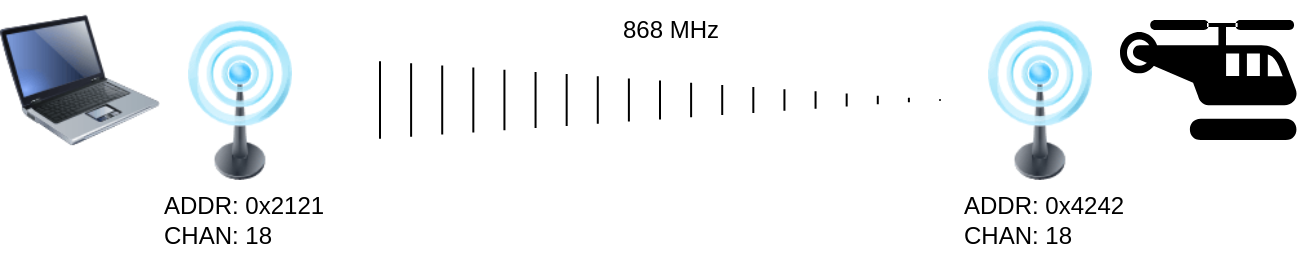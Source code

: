 <mxfile version="24.5.4" type="device">
  <diagram name="Page-1" id="aMcyDYrhd5RX5itobbHJ">
    <mxGraphModel dx="830" dy="453" grid="1" gridSize="10" guides="1" tooltips="1" connect="1" arrows="1" fold="1" page="1" pageScale="1" pageWidth="850" pageHeight="1100" math="0" shadow="0">
      <root>
        <mxCell id="0" />
        <mxCell id="1" parent="0" />
        <mxCell id="KQBxRqDJ2WZM5aWLT5Ui-1" value="" style="image;html=1;image=img/lib/clip_art/computers/Laptop_128x128.png" vertex="1" parent="1">
          <mxGeometry x="50" y="340" width="80" height="80" as="geometry" />
        </mxCell>
        <mxCell id="KQBxRqDJ2WZM5aWLT5Ui-4" value="" style="image;html=1;image=img/lib/clip_art/telecommunication/Signal_tower_on_128x128.png" vertex="1" parent="1">
          <mxGeometry x="130" y="350" width="80" height="80" as="geometry" />
        </mxCell>
        <mxCell id="KQBxRqDJ2WZM5aWLT5Ui-5" value="" style="image;html=1;image=img/lib/clip_art/telecommunication/Signal_tower_on_128x128.png" vertex="1" parent="1">
          <mxGeometry x="530" y="350" width="80" height="80" as="geometry" />
        </mxCell>
        <mxCell id="KQBxRqDJ2WZM5aWLT5Ui-6" value="" style="shape=mxgraph.signs.transportation.helicopter;html=1;pointerEvents=1;fillColor=#000000;strokeColor=none;verticalLabelPosition=bottom;verticalAlign=top;align=center;" vertex="1" parent="1">
          <mxGeometry x="610" y="350" width="90" height="60" as="geometry" />
        </mxCell>
        <mxCell id="KQBxRqDJ2WZM5aWLT5Ui-7" value="868 MHz" style="text;html=1;align=center;verticalAlign=middle;resizable=0;points=[];autosize=1;strokeColor=none;fillColor=none;" vertex="1" parent="1">
          <mxGeometry x="350" y="340" width="70" height="30" as="geometry" />
        </mxCell>
        <mxCell id="KQBxRqDJ2WZM5aWLT5Ui-8" value="ADDR: 0x2121&lt;br&gt;CHAN: 18" style="text;html=1;align=left;verticalAlign=middle;resizable=0;points=[];autosize=1;strokeColor=none;fillColor=none;" vertex="1" parent="1">
          <mxGeometry x="130" y="430" width="100" height="40" as="geometry" />
        </mxCell>
        <mxCell id="KQBxRqDJ2WZM5aWLT5Ui-9" value="" style="shape=mxgraph.arrows2.wedgeArrowDashed2;html=1;bendable=0;startWidth=19.429;stepSize=15;rounded=0;" edge="1" parent="1">
          <mxGeometry width="100" height="100" relative="1" as="geometry">
            <mxPoint x="240" y="390" as="sourcePoint" />
            <mxPoint x="520" y="390" as="targetPoint" />
          </mxGeometry>
        </mxCell>
        <mxCell id="KQBxRqDJ2WZM5aWLT5Ui-10" value="ADDR: 0x4242&lt;br&gt;CHAN: 18" style="text;html=1;align=left;verticalAlign=middle;resizable=0;points=[];autosize=1;strokeColor=none;fillColor=none;" vertex="1" parent="1">
          <mxGeometry x="530" y="430" width="100" height="40" as="geometry" />
        </mxCell>
      </root>
    </mxGraphModel>
  </diagram>
</mxfile>
